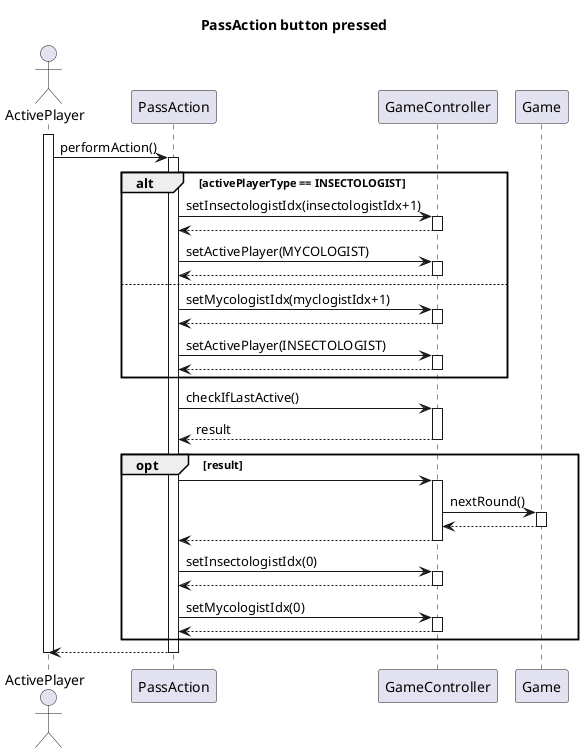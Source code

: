 @startuml NextRound 
title PassAction button pressed

actor "ActivePlayer" as player
participant "PassAction" as action
participant "GameController" as controller
activate player

player->action : performAction()
activate action


alt activePlayerType == INSECTOLOGIST
    action->controller: setInsectologistIdx(insectologistIdx+1)
    activate controller
    controller-->action
    deactivate controller
    action->controller : setActivePlayer(MYCOLOGIST)
    activate controller
    controller-->action
    deactivate controller
    
else 
    action->controller: setMycologistIdx(myclogistIdx+1)
    activate controller
    controller-->action
    deactivate controller
    action->controller : setActivePlayer(INSECTOLOGIST)
    activate controller
    controller-->action
    deactivate controller
end
action->controller : checkIfLastActive()
activate controller
controller-->action : result 
deactivate controller
opt result
    
    action ->controller 
    activate controller

    controller->Game : nextRound()
    
    activate Game

    Game --> controller
    deactivate Game

    controller --> action
    deactivate controller

    action->controller: setInsectologistIdx(0)
    activate controller
    controller-->action
    deactivate controller
    action->controller: setMycologistIdx(0)
    activate controller
    controller-->action
    deactivate controller
end

action-->player

deactivate action

deactivate player

@enduml